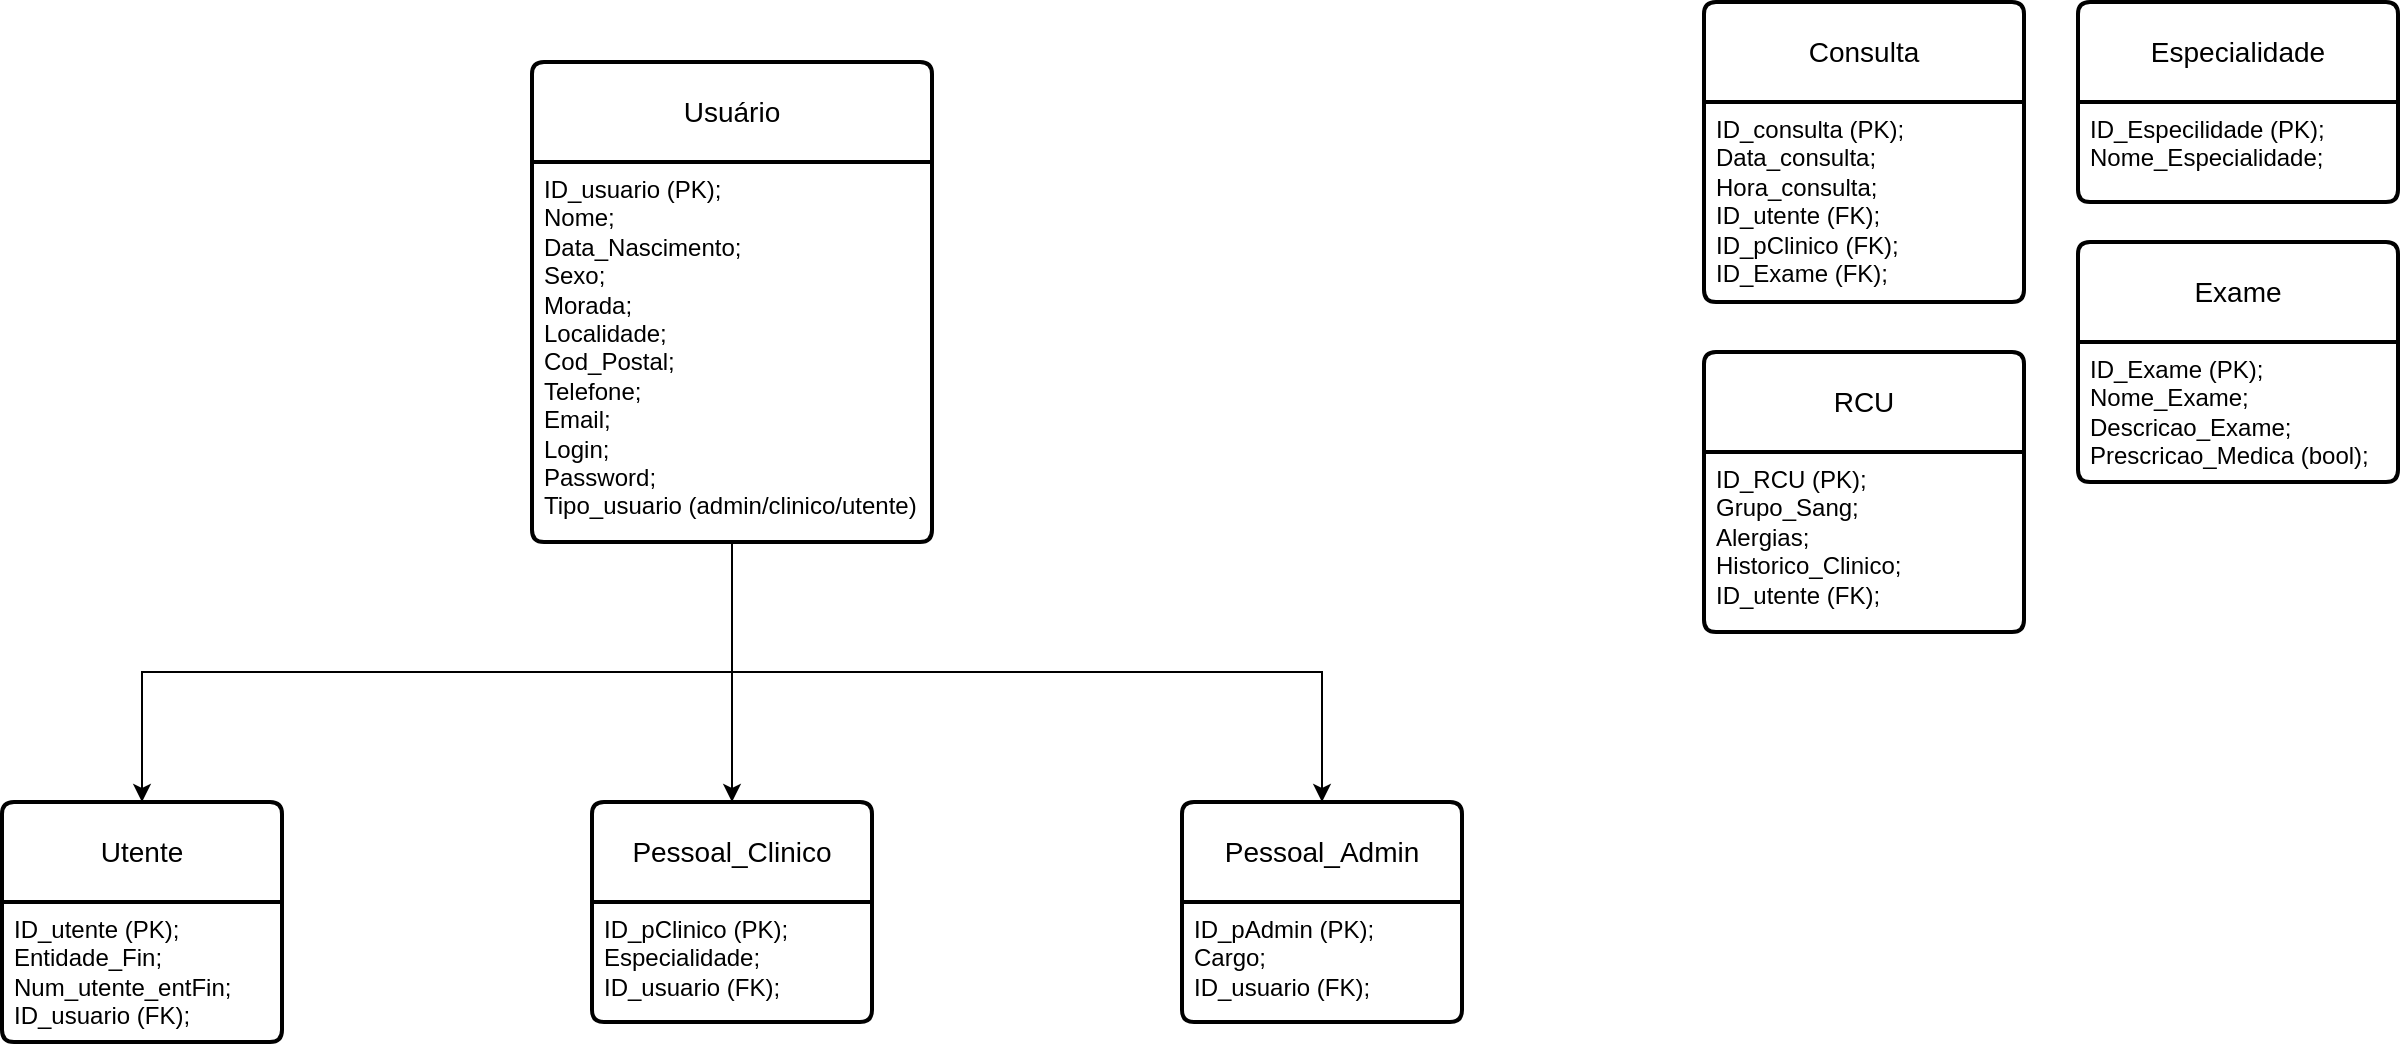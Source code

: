 <mxfile version="23.0.2" type="device">
  <diagram name="Página-1" id="qp88Xz73EjjtEEX9ONFD">
    <mxGraphModel dx="1290" dy="669" grid="1" gridSize="10" guides="1" tooltips="1" connect="1" arrows="1" fold="1" page="1" pageScale="1" pageWidth="827" pageHeight="1169" math="0" shadow="0">
      <root>
        <mxCell id="0" />
        <mxCell id="1" parent="0" />
        <mxCell id="LoY-KwTF0y71DIWUAX0n-16" value="Usuário" style="swimlane;childLayout=stackLayout;horizontal=1;startSize=50;horizontalStack=0;rounded=1;fontSize=14;fontStyle=0;strokeWidth=2;resizeParent=0;resizeLast=1;shadow=0;dashed=0;align=center;arcSize=4;whiteSpace=wrap;html=1;" parent="1" vertex="1">
          <mxGeometry x="314" y="60" width="200" height="240" as="geometry" />
        </mxCell>
        <mxCell id="LoY-KwTF0y71DIWUAX0n-17" value="ID_usuario (PK);&lt;br&gt;Nome;&lt;br&gt;Data_Nascimento;&lt;br&gt;Sexo;&lt;br&gt;Morada;&lt;br&gt;Localidade;&lt;br&gt;Cod_Postal;&lt;br&gt;Telefone;&lt;br&gt;Email;&lt;br&gt;Login;&lt;br&gt;Password;&lt;br&gt;Tipo_usuario (admin/clinico/utente)" style="align=left;strokeColor=none;fillColor=none;spacingLeft=4;fontSize=12;verticalAlign=top;resizable=0;rotatable=0;part=1;html=1;" parent="LoY-KwTF0y71DIWUAX0n-16" vertex="1">
          <mxGeometry y="50" width="200" height="190" as="geometry" />
        </mxCell>
        <mxCell id="LoY-KwTF0y71DIWUAX0n-18" value="Pessoal_Admin" style="swimlane;childLayout=stackLayout;horizontal=1;startSize=50;horizontalStack=0;rounded=1;fontSize=14;fontStyle=0;strokeWidth=2;resizeParent=0;resizeLast=1;shadow=0;dashed=0;align=center;arcSize=4;whiteSpace=wrap;html=1;" parent="1" vertex="1">
          <mxGeometry x="639" y="430" width="140" height="110" as="geometry" />
        </mxCell>
        <mxCell id="LoY-KwTF0y71DIWUAX0n-19" value="ID_pAdmin (PK);&lt;br&gt;Cargo;&lt;br&gt;ID_usuario (FK);" style="align=left;strokeColor=none;fillColor=none;spacingLeft=4;fontSize=12;verticalAlign=top;resizable=0;rotatable=0;part=1;html=1;" parent="LoY-KwTF0y71DIWUAX0n-18" vertex="1">
          <mxGeometry y="50" width="140" height="60" as="geometry" />
        </mxCell>
        <mxCell id="LoY-KwTF0y71DIWUAX0n-20" value="Pessoal_Clinico" style="swimlane;childLayout=stackLayout;horizontal=1;startSize=50;horizontalStack=0;rounded=1;fontSize=14;fontStyle=0;strokeWidth=2;resizeParent=0;resizeLast=1;shadow=0;dashed=0;align=center;arcSize=4;whiteSpace=wrap;html=1;" parent="1" vertex="1">
          <mxGeometry x="344" y="430" width="140" height="110" as="geometry" />
        </mxCell>
        <mxCell id="LoY-KwTF0y71DIWUAX0n-21" value="ID_pClinico (PK);&lt;br&gt;Especialidade;&lt;br&gt;ID_usuario (FK);" style="align=left;strokeColor=none;fillColor=none;spacingLeft=4;fontSize=12;verticalAlign=top;resizable=0;rotatable=0;part=1;html=1;" parent="LoY-KwTF0y71DIWUAX0n-20" vertex="1">
          <mxGeometry y="50" width="140" height="60" as="geometry" />
        </mxCell>
        <mxCell id="LoY-KwTF0y71DIWUAX0n-22" value="Utente" style="swimlane;childLayout=stackLayout;horizontal=1;startSize=50;horizontalStack=0;rounded=1;fontSize=14;fontStyle=0;strokeWidth=2;resizeParent=0;resizeLast=1;shadow=0;dashed=0;align=center;arcSize=4;whiteSpace=wrap;html=1;" parent="1" vertex="1">
          <mxGeometry x="49" y="430" width="140" height="120" as="geometry" />
        </mxCell>
        <mxCell id="LoY-KwTF0y71DIWUAX0n-23" value="ID_utente (PK);&lt;br&gt;Entidade_Fin;&lt;br&gt;Num_utente_entFin;&lt;br&gt;ID_usuario (FK);" style="align=left;strokeColor=none;fillColor=none;spacingLeft=4;fontSize=12;verticalAlign=top;resizable=0;rotatable=0;part=1;html=1;" parent="LoY-KwTF0y71DIWUAX0n-22" vertex="1">
          <mxGeometry y="50" width="140" height="70" as="geometry" />
        </mxCell>
        <mxCell id="LoY-KwTF0y71DIWUAX0n-24" value="Especialidade" style="swimlane;childLayout=stackLayout;horizontal=1;startSize=50;horizontalStack=0;rounded=1;fontSize=14;fontStyle=0;strokeWidth=2;resizeParent=0;resizeLast=1;shadow=0;dashed=0;align=center;arcSize=4;whiteSpace=wrap;html=1;" parent="1" vertex="1">
          <mxGeometry x="1087" y="30" width="160" height="100" as="geometry" />
        </mxCell>
        <mxCell id="LoY-KwTF0y71DIWUAX0n-25" value="ID_Especilidade (PK);&lt;br&gt;Nome_Especialidade;" style="align=left;strokeColor=none;fillColor=none;spacingLeft=4;fontSize=12;verticalAlign=top;resizable=0;rotatable=0;part=1;html=1;" parent="LoY-KwTF0y71DIWUAX0n-24" vertex="1">
          <mxGeometry y="50" width="160" height="50" as="geometry" />
        </mxCell>
        <mxCell id="LoY-KwTF0y71DIWUAX0n-26" value="Exame" style="swimlane;childLayout=stackLayout;horizontal=1;startSize=50;horizontalStack=0;rounded=1;fontSize=14;fontStyle=0;strokeWidth=2;resizeParent=0;resizeLast=1;shadow=0;dashed=0;align=center;arcSize=4;whiteSpace=wrap;html=1;" parent="1" vertex="1">
          <mxGeometry x="1087" y="150" width="160" height="120" as="geometry" />
        </mxCell>
        <mxCell id="LoY-KwTF0y71DIWUAX0n-27" value="ID_Exame (PK);&lt;br&gt;Nome_Exame;&lt;br&gt;Descricao_Exame;&lt;br&gt;Prescricao_Medica (bool);" style="align=left;strokeColor=none;fillColor=none;spacingLeft=4;fontSize=12;verticalAlign=top;resizable=0;rotatable=0;part=1;html=1;" parent="LoY-KwTF0y71DIWUAX0n-26" vertex="1">
          <mxGeometry y="50" width="160" height="70" as="geometry" />
        </mxCell>
        <mxCell id="LoY-KwTF0y71DIWUAX0n-28" value="Consulta" style="swimlane;childLayout=stackLayout;horizontal=1;startSize=50;horizontalStack=0;rounded=1;fontSize=14;fontStyle=0;strokeWidth=2;resizeParent=0;resizeLast=1;shadow=0;dashed=0;align=center;arcSize=4;whiteSpace=wrap;html=1;" parent="1" vertex="1">
          <mxGeometry x="900" y="30" width="160" height="150" as="geometry" />
        </mxCell>
        <mxCell id="LoY-KwTF0y71DIWUAX0n-29" value="ID_consulta (PK);&lt;br&gt;Data_consulta;&lt;br&gt;Hora_consulta;&lt;br&gt;ID_utente (FK);&lt;br&gt;ID_pClinico (FK);&lt;br&gt;ID_Exame (FK);" style="align=left;strokeColor=none;fillColor=none;spacingLeft=4;fontSize=12;verticalAlign=top;resizable=0;rotatable=0;part=1;html=1;" parent="LoY-KwTF0y71DIWUAX0n-28" vertex="1">
          <mxGeometry y="50" width="160" height="100" as="geometry" />
        </mxCell>
        <mxCell id="LoY-KwTF0y71DIWUAX0n-30" value="RCU" style="swimlane;childLayout=stackLayout;horizontal=1;startSize=50;horizontalStack=0;rounded=1;fontSize=14;fontStyle=0;strokeWidth=2;resizeParent=0;resizeLast=1;shadow=0;dashed=0;align=center;arcSize=4;whiteSpace=wrap;html=1;" parent="1" vertex="1">
          <mxGeometry x="900" y="205" width="160" height="140" as="geometry" />
        </mxCell>
        <mxCell id="LoY-KwTF0y71DIWUAX0n-31" value="ID_RCU (PK);&lt;br&gt;Grupo_Sang;&lt;br&gt;Alergias;&lt;br&gt;Historico_Clinico;&lt;br&gt;ID_utente (FK);" style="align=left;strokeColor=none;fillColor=none;spacingLeft=4;fontSize=12;verticalAlign=top;resizable=0;rotatable=0;part=1;html=1;" parent="LoY-KwTF0y71DIWUAX0n-30" vertex="1">
          <mxGeometry y="50" width="160" height="90" as="geometry" />
        </mxCell>
        <mxCell id="LoY-KwTF0y71DIWUAX0n-33" style="edgeStyle=orthogonalEdgeStyle;rounded=0;orthogonalLoop=1;jettySize=auto;html=1;exitX=0.5;exitY=1;exitDx=0;exitDy=0;entryX=0.5;entryY=0;entryDx=0;entryDy=0;" parent="1" source="LoY-KwTF0y71DIWUAX0n-17" target="LoY-KwTF0y71DIWUAX0n-22" edge="1">
          <mxGeometry relative="1" as="geometry" />
        </mxCell>
        <mxCell id="LoY-KwTF0y71DIWUAX0n-36" style="edgeStyle=orthogonalEdgeStyle;rounded=0;orthogonalLoop=1;jettySize=auto;html=1;exitX=0.5;exitY=1;exitDx=0;exitDy=0;entryX=0.5;entryY=0;entryDx=0;entryDy=0;" parent="1" source="LoY-KwTF0y71DIWUAX0n-17" target="LoY-KwTF0y71DIWUAX0n-20" edge="1">
          <mxGeometry relative="1" as="geometry" />
        </mxCell>
        <mxCell id="LoY-KwTF0y71DIWUAX0n-37" style="edgeStyle=orthogonalEdgeStyle;rounded=0;orthogonalLoop=1;jettySize=auto;html=1;exitX=0.5;exitY=1;exitDx=0;exitDy=0;" parent="1" source="LoY-KwTF0y71DIWUAX0n-17" target="LoY-KwTF0y71DIWUAX0n-18" edge="1">
          <mxGeometry relative="1" as="geometry" />
        </mxCell>
      </root>
    </mxGraphModel>
  </diagram>
</mxfile>
